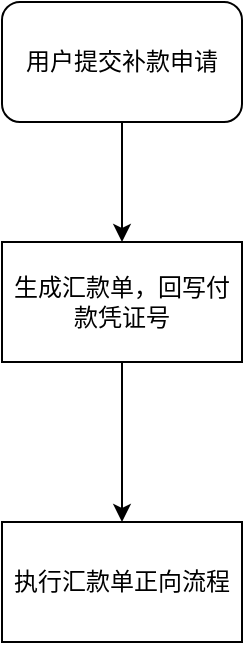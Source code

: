 <mxfile version="20.6.0" type="github">
  <diagram id="SHUaUBA49FF7KSdsrrJE" name="第 1 页">
    <mxGraphModel dx="815" dy="542" grid="1" gridSize="10" guides="1" tooltips="1" connect="1" arrows="1" fold="1" page="1" pageScale="1" pageWidth="827" pageHeight="1169" math="0" shadow="0">
      <root>
        <mxCell id="0" />
        <mxCell id="1" parent="0" />
        <mxCell id="aRGuojGqZO9leG5eTvU_-4" value="" style="edgeStyle=orthogonalEdgeStyle;rounded=0;orthogonalLoop=1;jettySize=auto;html=1;" edge="1" parent="1" source="aRGuojGqZO9leG5eTvU_-2">
          <mxGeometry relative="1" as="geometry">
            <mxPoint x="380" y="160" as="targetPoint" />
          </mxGeometry>
        </mxCell>
        <mxCell id="aRGuojGqZO9leG5eTvU_-2" value="用户提交补款申请" style="rounded=1;whiteSpace=wrap;html=1;" vertex="1" parent="1">
          <mxGeometry x="320" y="40" width="120" height="60" as="geometry" />
        </mxCell>
        <mxCell id="aRGuojGqZO9leG5eTvU_-7" value="" style="edgeStyle=orthogonalEdgeStyle;rounded=0;orthogonalLoop=1;jettySize=auto;html=1;" edge="1" parent="1" source="aRGuojGqZO9leG5eTvU_-5" target="aRGuojGqZO9leG5eTvU_-6">
          <mxGeometry relative="1" as="geometry" />
        </mxCell>
        <mxCell id="aRGuojGqZO9leG5eTvU_-5" value="生成汇款单，回写付款凭证号" style="rounded=0;whiteSpace=wrap;html=1;" vertex="1" parent="1">
          <mxGeometry x="320" y="160" width="120" height="60" as="geometry" />
        </mxCell>
        <mxCell id="aRGuojGqZO9leG5eTvU_-6" value="执行汇款单正向流程" style="whiteSpace=wrap;html=1;rounded=0;" vertex="1" parent="1">
          <mxGeometry x="320" y="300" width="120" height="60" as="geometry" />
        </mxCell>
      </root>
    </mxGraphModel>
  </diagram>
</mxfile>
